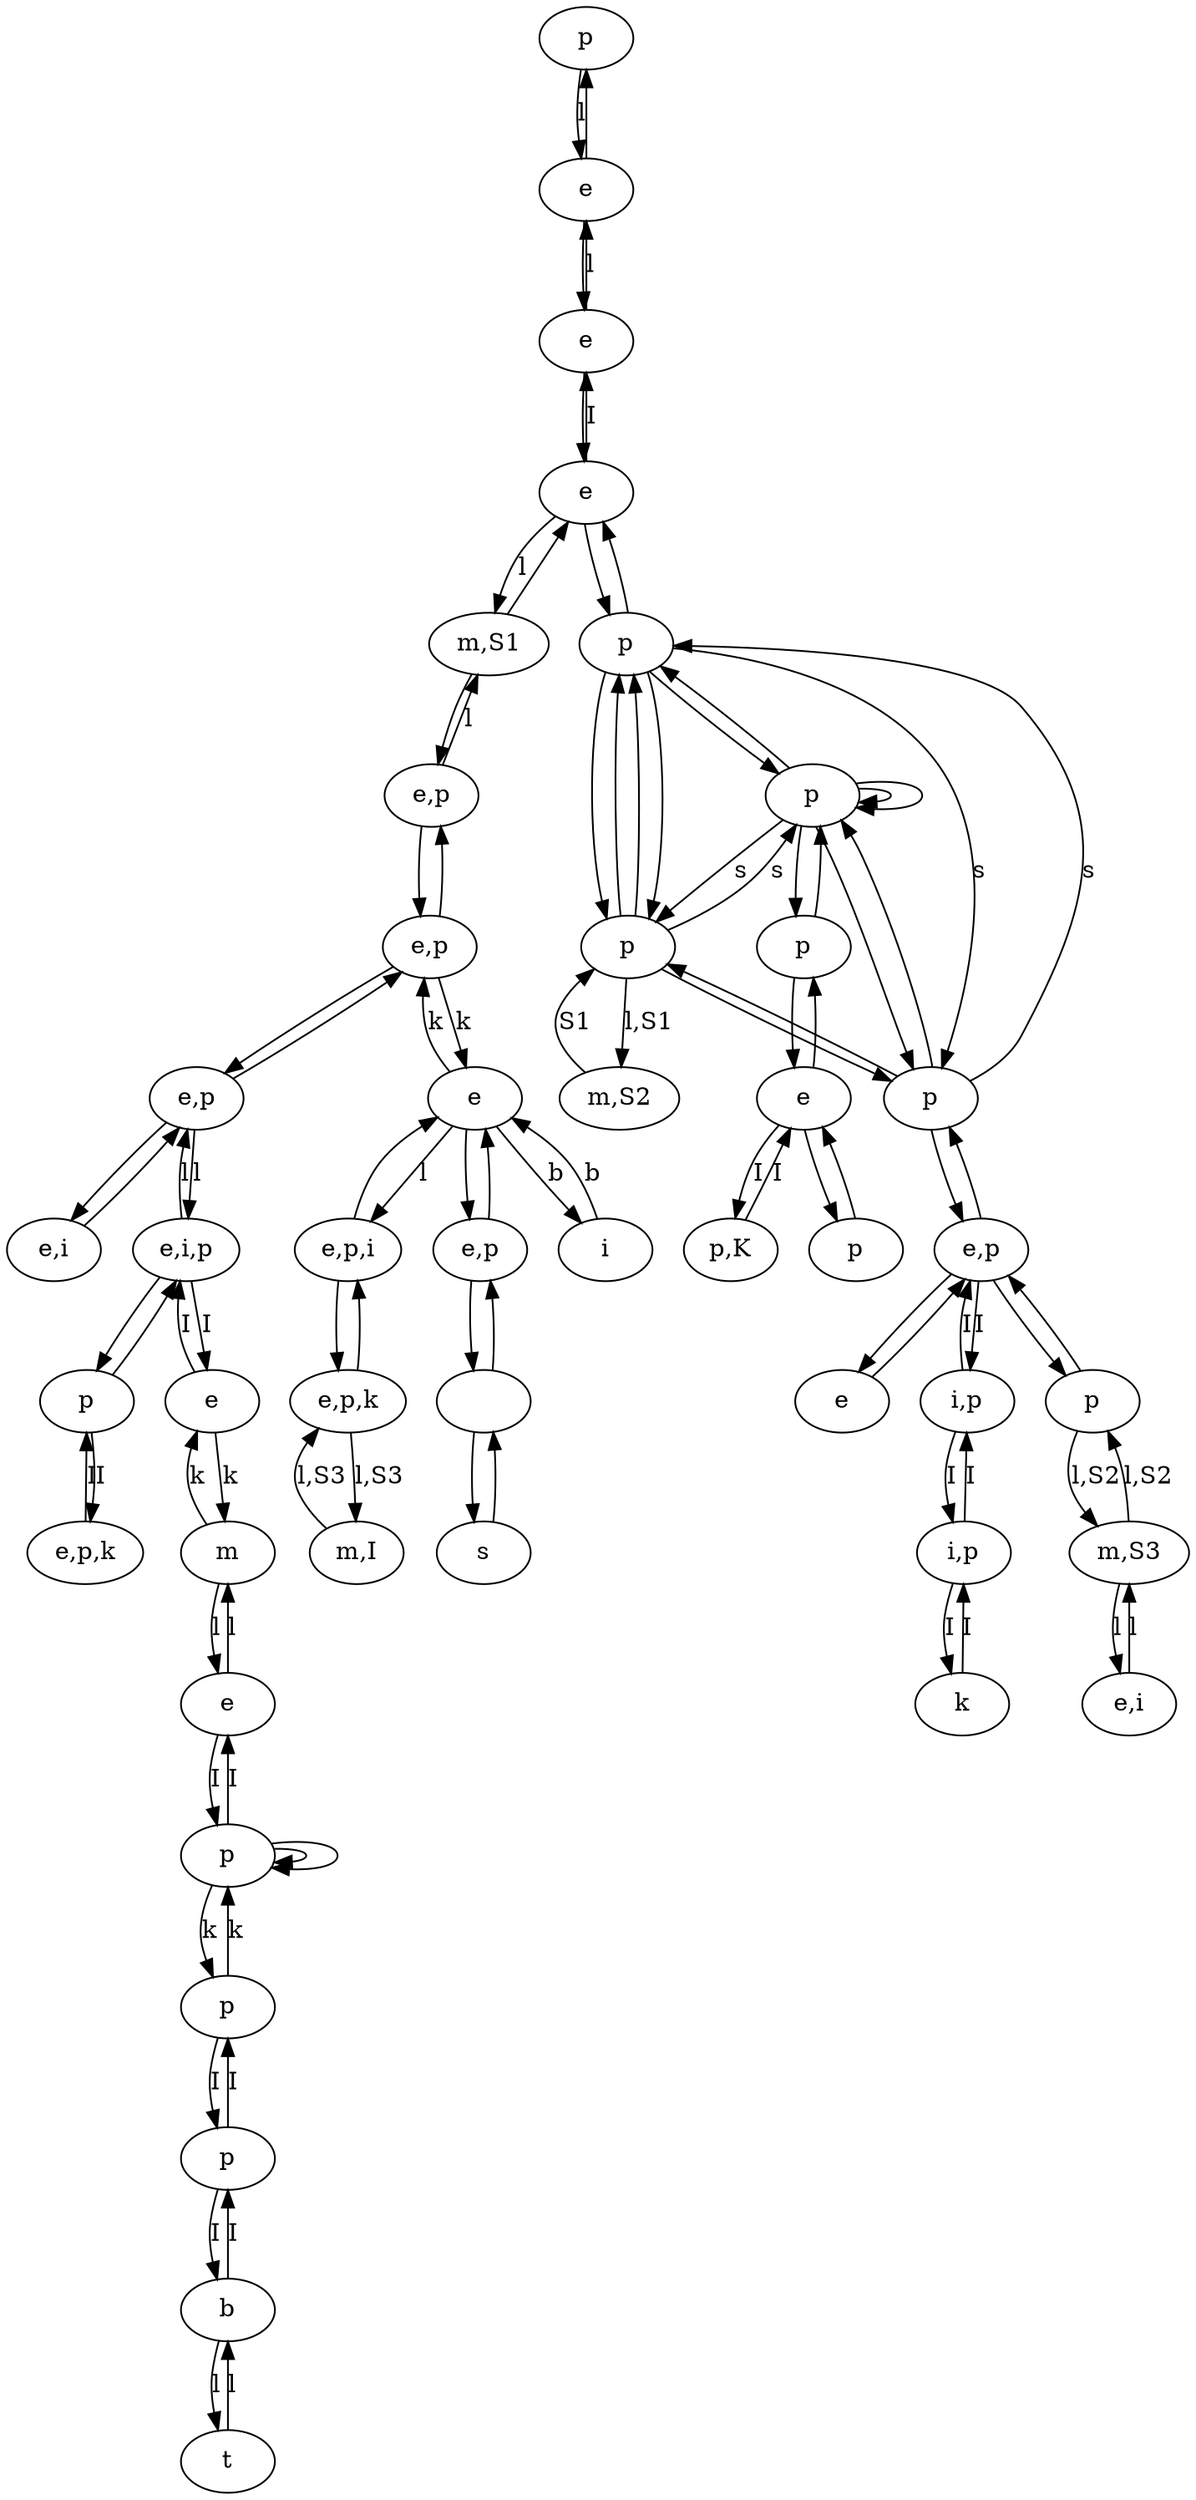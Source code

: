 digraph {
0 [label="p"]
1 [label="p,K"]
2 [label="e"]
3 [label="p"]
4 [label="e"]
5 [label="m,I"]
6 [label="m,S3"]
7 [label="e,i"]
8 [label="p"]
9 [label="p"]
10 [label="p"]
11 [label="e,p"]
12 [label="p"]
13 [label="e"]
14 [label="k"]
15 [label="i,p"]
16 [label="i,p"]
17 [label="e"]
18 [label="e"]
19 [label="p"]
20 [label="t"]
21 [label="b"]
22 [label="e,p"]
23 [label="e"]
24 [label="e,p"]
25 [label="i"]
26 [label="e,p"]
27 [label=""]
28 [label="s"]
29 [label="p"]
30 [label="e,p,i"]
31 [label="e"]
32 [label="e,p,k"]
33 [label="m,S1"]
34 [label="e,i,p"]
35 [label="e,i"]
36 [label="e,p"]
37 [label="p"]
38 [label="p"]
39 [label="p"]
40 [label="e"]
41 [label="m,S2"]
42 [label="p"]
43 [label="m"]
44 [label="e,p,k"]
28 -> 27 [label=""]
27 -> 28 [label=""]
27 -> 26 [label=""]
26 -> 27 [label=""]
26 -> 31 [label=""]
31 -> 26 [label=""]
30 -> 44 [label=""]
44 -> 30 [label=""]
13 -> 1 [label="I"]
1 -> 13 [label="I"]
18 -> 3 [label="I"]
3 -> 18 [label="I"]
23 -> 40 [label=""]
40 -> 23 [label="I"]
22 -> 36 [label=""]
36 -> 22 [label=""]
35 -> 22 [label=""]
22 -> 35 [label=""]
34 -> 29 [label=""]
29 -> 34 [label=""]
12 -> 37 [label=""]
37 -> 12 [label=""]
37 -> 42 [label=""]
42 -> 37 [label=""]
37 -> 39 [label=""]
39 -> 37 [label=""]
39 -> 38 [label=""]
38 -> 39 [label=""]
42 -> 38 [label=""]
38 -> 42 [label=""]
42 -> 11 [label=""]
11 -> 42 [label=""]
17 -> 11 [label=""]
11 -> 17 [label=""]
11 -> 10 [label=""]
10 -> 11 [label=""]
13 -> 8 [label=""]
8 -> 13 [label=""]
13 -> 12 [label=""]
12 -> 13 [label=""]
6 -> 7 [label="l"]
7 -> 6 [label="l"]
43 -> 18 [label="l"]
18 -> 43 [label="l"]
10 -> 6 [label="l,S2"]
6 -> 10 [label="l,S2"]
21 -> 20 [label="l"]
20 -> 21 [label="l"]
2 -> 23 [label=""]
23 -> 2 [label="l"]
41 -> 38 [label="S1"]
38 -> 41 [label="l,S1"]
33 -> 40 [label=""]
40 -> 33 [label="l"]
33 -> 24 [label=""]
24 -> 33 [label="l"]
19 -> 9 [label="I"]
9 -> 19 [label="I"]
11 -> 15 [label="I"]
15 -> 11 [label="I"]
15 -> 16 [label="I"]
16 -> 15 [label="I"]
16 -> 14 [label="I"]
14 -> 16 [label="I"]
36 -> 24 [label=""]
24 -> 36 [label=""]
29 -> 32 [label="I"]
32 -> 29 [label="I"]
34 -> 4 [label="I"]
4 -> 34 [label="I"]
2 -> 0 [label=""]
0 -> 2 [label="l"]
43 -> 4 [label="k"]
4 -> 43 [label="k"]
31 -> 36 [label="k"]
36 -> 31 [label="k"]
3 -> 9 [label="k"]
9 -> 3 [label="k"]
42 -> 39 [label="s"]
39 -> 42 [label="s"]
37 -> 38 [label="s"]
38 -> 37 [label="s"]
19 -> 21 [label="I"]
21 -> 19 [label="I"]
30 -> 31 [label=""]
31 -> 30 [label="l"]
34 -> 22 [label="l"]
22 -> 34 [label="l"]
37 -> 37 [label=""]
37 -> 37 [label=""]
40 -> 39 [label=""]
39 -> 40 [label=""]
3 -> 3 [label=""]
3 -> 3 [label=""]
38 -> 39 [label=""]
39 -> 38 [label=""]
44 -> 5 [label="l,S3"]
5 -> 44 [label="l,S3"]
25 -> 31 [label="b"]
31 -> 25 [label="b"]
}
